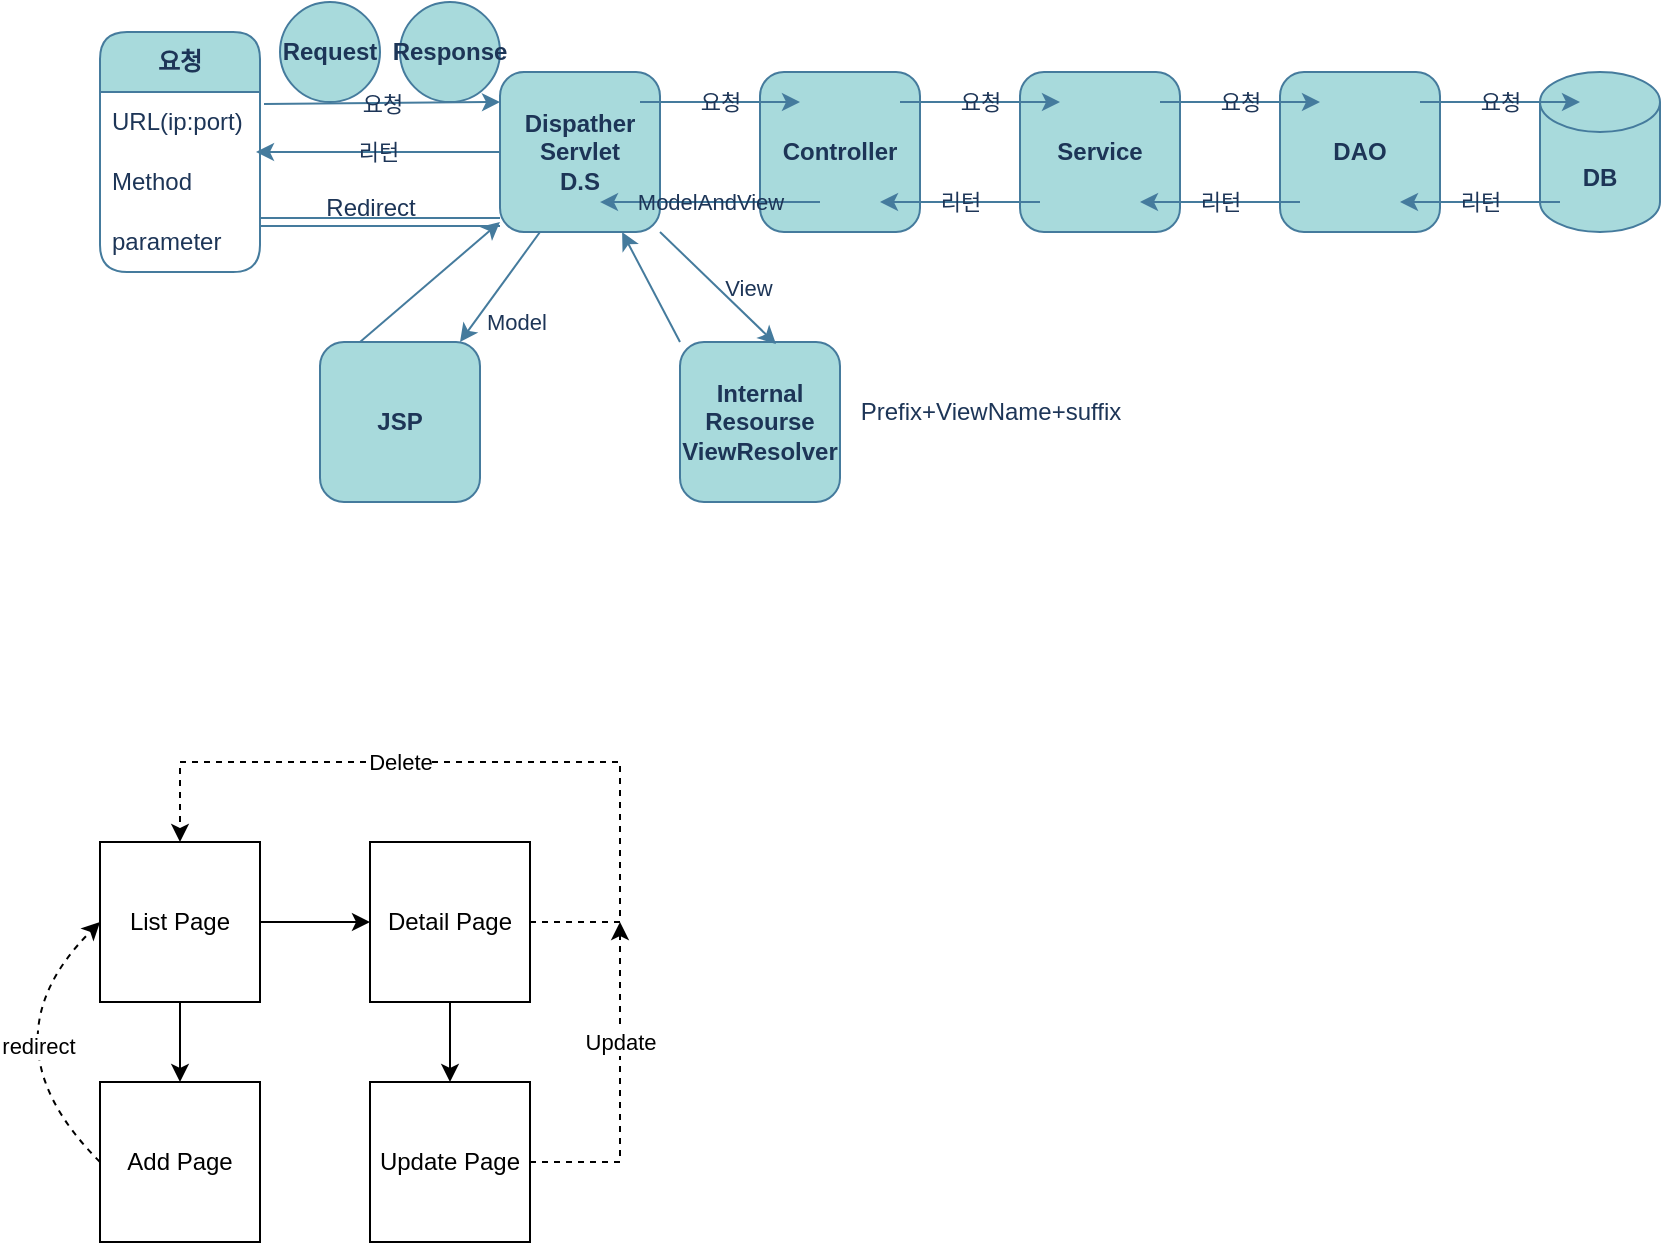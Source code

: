 <mxfile version="20.8.17" type="github" pages="2">
  <diagram name="Spring" id="7tGU-wnmGMP_LfBT0W3m">
    <mxGraphModel dx="1325" dy="764" grid="1" gridSize="10" guides="1" tooltips="1" connect="1" arrows="1" fold="1" page="1" pageScale="1" pageWidth="1169" pageHeight="827" math="0" shadow="0">
      <root>
        <mxCell id="0" />
        <mxCell id="1" parent="0" />
        <mxCell id="g8pmkgICrrftJU0dWQNJ-2" value="DB" style="shape=cylinder3;whiteSpace=wrap;html=1;boundedLbl=1;backgroundOutline=1;size=15;labelBackgroundColor=none;fillColor=#A8DADC;strokeColor=#457B9D;fontColor=#1D3557;rounded=1;fontStyle=1" parent="1" vertex="1">
          <mxGeometry x="900" y="115" width="60" height="80" as="geometry" />
        </mxCell>
        <mxCell id="g8pmkgICrrftJU0dWQNJ-3" value="DAO" style="whiteSpace=wrap;html=1;aspect=fixed;labelBackgroundColor=none;fillColor=#A8DADC;strokeColor=#457B9D;fontColor=#1D3557;rounded=1;fontStyle=1" parent="1" vertex="1">
          <mxGeometry x="770" y="115" width="80" height="80" as="geometry" />
        </mxCell>
        <mxCell id="g8pmkgICrrftJU0dWQNJ-4" value="Controller" style="whiteSpace=wrap;html=1;aspect=fixed;labelBackgroundColor=none;fillColor=#A8DADC;strokeColor=#457B9D;fontColor=#1D3557;rounded=1;fontStyle=1" parent="1" vertex="1">
          <mxGeometry x="510" y="115" width="80" height="80" as="geometry" />
        </mxCell>
        <mxCell id="g8pmkgICrrftJU0dWQNJ-5" value="Service" style="whiteSpace=wrap;html=1;aspect=fixed;labelBackgroundColor=none;fillColor=#A8DADC;strokeColor=#457B9D;fontColor=#1D3557;rounded=1;fontStyle=1" parent="1" vertex="1">
          <mxGeometry x="640" y="115" width="80" height="80" as="geometry" />
        </mxCell>
        <mxCell id="g8pmkgICrrftJU0dWQNJ-6" value="JSP" style="whiteSpace=wrap;html=1;aspect=fixed;labelBackgroundColor=none;fillColor=#A8DADC;strokeColor=#457B9D;fontColor=#1D3557;rounded=1;fontStyle=1" parent="1" vertex="1">
          <mxGeometry x="290" y="250" width="80" height="80" as="geometry" />
        </mxCell>
        <mxCell id="g8pmkgICrrftJU0dWQNJ-7" value="Dispather&lt;br&gt;Servlet&lt;br&gt;D.S" style="whiteSpace=wrap;html=1;aspect=fixed;labelBackgroundColor=none;fillColor=#A8DADC;strokeColor=#457B9D;fontColor=#1D3557;rounded=1;fontStyle=1" parent="1" vertex="1">
          <mxGeometry x="380" y="115" width="80" height="80" as="geometry" />
        </mxCell>
        <mxCell id="g8pmkgICrrftJU0dWQNJ-8" value="Internal&lt;br&gt;Resourse&lt;br&gt;ViewResolver" style="whiteSpace=wrap;html=1;aspect=fixed;labelBackgroundColor=none;fillColor=#A8DADC;strokeColor=#457B9D;fontColor=#1D3557;rounded=1;fontStyle=1" parent="1" vertex="1">
          <mxGeometry x="470" y="250" width="80" height="80" as="geometry" />
        </mxCell>
        <mxCell id="g8pmkgICrrftJU0dWQNJ-10" value="" style="endArrow=classic;html=1;rounded=1;labelBackgroundColor=none;strokeColor=#457B9D;fontColor=default;" parent="1" edge="1">
          <mxGeometry relative="1" as="geometry">
            <mxPoint x="450" y="130" as="sourcePoint" />
            <mxPoint x="530" y="130" as="targetPoint" />
          </mxGeometry>
        </mxCell>
        <mxCell id="g8pmkgICrrftJU0dWQNJ-11" value="요청" style="edgeLabel;resizable=0;html=1;align=center;verticalAlign=middle;labelBackgroundColor=none;fontColor=#1D3557;rounded=1;" parent="g8pmkgICrrftJU0dWQNJ-10" connectable="0" vertex="1">
          <mxGeometry relative="1" as="geometry" />
        </mxCell>
        <mxCell id="g8pmkgICrrftJU0dWQNJ-12" value="" style="endArrow=classic;html=1;rounded=1;labelBackgroundColor=none;strokeColor=#457B9D;fontColor=default;" parent="1" edge="1">
          <mxGeometry relative="1" as="geometry">
            <mxPoint x="580" y="130" as="sourcePoint" />
            <mxPoint x="660" y="130" as="targetPoint" />
          </mxGeometry>
        </mxCell>
        <mxCell id="g8pmkgICrrftJU0dWQNJ-13" value="요청" style="edgeLabel;resizable=0;html=1;align=center;verticalAlign=middle;labelBackgroundColor=none;fontColor=#1D3557;rounded=1;" parent="g8pmkgICrrftJU0dWQNJ-12" connectable="0" vertex="1">
          <mxGeometry relative="1" as="geometry" />
        </mxCell>
        <mxCell id="g8pmkgICrrftJU0dWQNJ-14" value="" style="endArrow=classic;html=1;rounded=1;labelBackgroundColor=none;strokeColor=#457B9D;fontColor=default;" parent="1" edge="1">
          <mxGeometry relative="1" as="geometry">
            <mxPoint x="710" y="130" as="sourcePoint" />
            <mxPoint x="790" y="130" as="targetPoint" />
          </mxGeometry>
        </mxCell>
        <mxCell id="g8pmkgICrrftJU0dWQNJ-15" value="요청" style="edgeLabel;resizable=0;html=1;align=center;verticalAlign=middle;labelBackgroundColor=none;fontColor=#1D3557;rounded=1;" parent="g8pmkgICrrftJU0dWQNJ-14" connectable="0" vertex="1">
          <mxGeometry relative="1" as="geometry" />
        </mxCell>
        <mxCell id="g8pmkgICrrftJU0dWQNJ-16" value="" style="endArrow=classic;html=1;rounded=1;labelBackgroundColor=none;strokeColor=#457B9D;fontColor=default;" parent="1" edge="1">
          <mxGeometry relative="1" as="geometry">
            <mxPoint x="840" y="130" as="sourcePoint" />
            <mxPoint x="920" y="130" as="targetPoint" />
          </mxGeometry>
        </mxCell>
        <mxCell id="g8pmkgICrrftJU0dWQNJ-17" value="요청" style="edgeLabel;resizable=0;html=1;align=center;verticalAlign=middle;labelBackgroundColor=none;fontColor=#1D3557;rounded=1;" parent="g8pmkgICrrftJU0dWQNJ-16" connectable="0" vertex="1">
          <mxGeometry relative="1" as="geometry" />
        </mxCell>
        <mxCell id="g8pmkgICrrftJU0dWQNJ-19" value="" style="endArrow=classic;html=1;rounded=1;labelBackgroundColor=none;strokeColor=#457B9D;fontColor=default;" parent="1" edge="1">
          <mxGeometry relative="1" as="geometry">
            <mxPoint x="910" y="180" as="sourcePoint" />
            <mxPoint x="830" y="180" as="targetPoint" />
          </mxGeometry>
        </mxCell>
        <mxCell id="g8pmkgICrrftJU0dWQNJ-20" value="리턴" style="edgeLabel;resizable=0;html=1;align=center;verticalAlign=middle;labelBackgroundColor=none;fontColor=#1D3557;rounded=1;" parent="g8pmkgICrrftJU0dWQNJ-19" connectable="0" vertex="1">
          <mxGeometry relative="1" as="geometry" />
        </mxCell>
        <mxCell id="g8pmkgICrrftJU0dWQNJ-21" value="" style="endArrow=classic;html=1;rounded=1;labelBackgroundColor=none;strokeColor=#457B9D;fontColor=default;" parent="1" edge="1">
          <mxGeometry relative="1" as="geometry">
            <mxPoint x="780" y="180" as="sourcePoint" />
            <mxPoint x="700" y="180" as="targetPoint" />
          </mxGeometry>
        </mxCell>
        <mxCell id="g8pmkgICrrftJU0dWQNJ-22" value="리턴" style="edgeLabel;resizable=0;html=1;align=center;verticalAlign=middle;labelBackgroundColor=none;fontColor=#1D3557;rounded=1;" parent="g8pmkgICrrftJU0dWQNJ-21" connectable="0" vertex="1">
          <mxGeometry relative="1" as="geometry" />
        </mxCell>
        <mxCell id="g8pmkgICrrftJU0dWQNJ-23" value="" style="endArrow=classic;html=1;rounded=1;labelBackgroundColor=none;strokeColor=#457B9D;fontColor=default;" parent="1" edge="1">
          <mxGeometry relative="1" as="geometry">
            <mxPoint x="650" y="180" as="sourcePoint" />
            <mxPoint x="570" y="180" as="targetPoint" />
          </mxGeometry>
        </mxCell>
        <mxCell id="g8pmkgICrrftJU0dWQNJ-24" value="리턴" style="edgeLabel;resizable=0;html=1;align=center;verticalAlign=middle;labelBackgroundColor=none;fontColor=#1D3557;rounded=1;" parent="g8pmkgICrrftJU0dWQNJ-23" connectable="0" vertex="1">
          <mxGeometry relative="1" as="geometry" />
        </mxCell>
        <mxCell id="g8pmkgICrrftJU0dWQNJ-25" value="" style="endArrow=classic;html=1;rounded=1;exitX=0.375;exitY=0.813;exitDx=0;exitDy=0;exitPerimeter=0;entryX=0.625;entryY=0.813;entryDx=0;entryDy=0;entryPerimeter=0;labelBackgroundColor=none;strokeColor=#457B9D;fontColor=default;" parent="1" source="g8pmkgICrrftJU0dWQNJ-4" target="g8pmkgICrrftJU0dWQNJ-7" edge="1">
          <mxGeometry relative="1" as="geometry">
            <mxPoint x="530" y="180" as="sourcePoint" />
            <mxPoint x="440" y="180" as="targetPoint" />
          </mxGeometry>
        </mxCell>
        <mxCell id="g8pmkgICrrftJU0dWQNJ-26" value="ModelAndView" style="edgeLabel;resizable=0;html=1;align=center;verticalAlign=middle;labelBackgroundColor=none;fontColor=#1D3557;rounded=1;" parent="g8pmkgICrrftJU0dWQNJ-25" connectable="0" vertex="1">
          <mxGeometry relative="1" as="geometry" />
        </mxCell>
        <mxCell id="g8pmkgICrrftJU0dWQNJ-28" value="" style="endArrow=classic;html=1;rounded=1;exitX=1;exitY=1;exitDx=0;exitDy=0;entryX=0.6;entryY=0.013;entryDx=0;entryDy=0;labelBorderColor=#FFFFFF;entryPerimeter=0;labelBackgroundColor=none;strokeColor=#457B9D;fontColor=default;" parent="1" source="g8pmkgICrrftJU0dWQNJ-7" target="g8pmkgICrrftJU0dWQNJ-8" edge="1">
          <mxGeometry relative="1" as="geometry">
            <mxPoint x="430" y="210" as="sourcePoint" />
            <mxPoint x="530" y="210" as="targetPoint" />
          </mxGeometry>
        </mxCell>
        <mxCell id="g8pmkgICrrftJU0dWQNJ-29" value="View" style="edgeLabel;resizable=0;html=1;align=center;verticalAlign=middle;labelBackgroundColor=none;fontColor=#1D3557;rounded=1;" parent="g8pmkgICrrftJU0dWQNJ-28" connectable="0" vertex="1">
          <mxGeometry relative="1" as="geometry">
            <mxPoint x="15" as="offset" />
          </mxGeometry>
        </mxCell>
        <mxCell id="g8pmkgICrrftJU0dWQNJ-34" value="" style="endArrow=classic;html=1;rounded=1;labelBorderColor=#FFFFFF;labelBackgroundColor=none;strokeColor=#457B9D;fontColor=default;" parent="1" target="g8pmkgICrrftJU0dWQNJ-7" edge="1">
          <mxGeometry width="50" height="50" relative="1" as="geometry">
            <mxPoint x="470" y="250" as="sourcePoint" />
            <mxPoint x="400" y="190" as="targetPoint" />
          </mxGeometry>
        </mxCell>
        <mxCell id="g8pmkgICrrftJU0dWQNJ-35" value="Prefix+ViewName+suffix" style="text;html=1;align=center;verticalAlign=middle;resizable=0;points=[];autosize=1;strokeColor=none;fillColor=none;labelBackgroundColor=none;fontColor=#1D3557;rounded=1;" parent="1" vertex="1">
          <mxGeometry x="550" y="270" width="150" height="30" as="geometry" />
        </mxCell>
        <mxCell id="g8pmkgICrrftJU0dWQNJ-36" value="" style="endArrow=classic;html=1;rounded=1;labelBorderColor=#FFFFFF;entryX=0.875;entryY=0;entryDx=0;entryDy=0;entryPerimeter=0;exitX=0.25;exitY=1;exitDx=0;exitDy=0;labelBackgroundColor=none;strokeColor=#457B9D;fontColor=default;" parent="1" source="g8pmkgICrrftJU0dWQNJ-7" target="g8pmkgICrrftJU0dWQNJ-6" edge="1">
          <mxGeometry relative="1" as="geometry">
            <mxPoint x="400" y="200" as="sourcePoint" />
            <mxPoint x="350" y="250" as="targetPoint" />
          </mxGeometry>
        </mxCell>
        <mxCell id="g8pmkgICrrftJU0dWQNJ-37" value="Model" style="edgeLabel;resizable=0;html=1;align=center;verticalAlign=middle;labelBackgroundColor=none;fontColor=#1D3557;rounded=1;" parent="g8pmkgICrrftJU0dWQNJ-36" connectable="0" vertex="1">
          <mxGeometry relative="1" as="geometry">
            <mxPoint x="8" y="17" as="offset" />
          </mxGeometry>
        </mxCell>
        <mxCell id="g8pmkgICrrftJU0dWQNJ-38" value="" style="endArrow=classic;html=1;rounded=1;labelBorderColor=#FFFFFF;exitX=0.25;exitY=0;exitDx=0;exitDy=0;labelBackgroundColor=none;strokeColor=#457B9D;fontColor=default;" parent="1" source="g8pmkgICrrftJU0dWQNJ-6" edge="1">
          <mxGeometry width="50" height="50" relative="1" as="geometry">
            <mxPoint x="330" y="240" as="sourcePoint" />
            <mxPoint x="380" y="190" as="targetPoint" />
          </mxGeometry>
        </mxCell>
        <mxCell id="g8pmkgICrrftJU0dWQNJ-39" value="" style="endArrow=classic;html=1;rounded=1;exitX=1.025;exitY=0.2;exitDx=0;exitDy=0;exitPerimeter=0;labelBackgroundColor=none;strokeColor=#457B9D;fontColor=default;" parent="1" source="g8pmkgICrrftJU0dWQNJ-44" edge="1">
          <mxGeometry relative="1" as="geometry">
            <mxPoint x="310" y="130" as="sourcePoint" />
            <mxPoint x="380" y="130" as="targetPoint" />
          </mxGeometry>
        </mxCell>
        <mxCell id="g8pmkgICrrftJU0dWQNJ-40" value="요청" style="edgeLabel;resizable=0;html=1;align=center;verticalAlign=middle;labelBackgroundColor=none;fontColor=#1D3557;rounded=1;" parent="g8pmkgICrrftJU0dWQNJ-39" connectable="0" vertex="1">
          <mxGeometry relative="1" as="geometry" />
        </mxCell>
        <mxCell id="g8pmkgICrrftJU0dWQNJ-41" value="" style="endArrow=classic;html=1;rounded=1;entryX=0.975;entryY=0;entryDx=0;entryDy=0;entryPerimeter=0;labelBackgroundColor=none;strokeColor=#457B9D;fontColor=default;" parent="1" source="g8pmkgICrrftJU0dWQNJ-7" target="g8pmkgICrrftJU0dWQNJ-45" edge="1">
          <mxGeometry relative="1" as="geometry">
            <mxPoint x="390" y="180" as="sourcePoint" />
            <mxPoint x="310" y="180" as="targetPoint" />
          </mxGeometry>
        </mxCell>
        <mxCell id="g8pmkgICrrftJU0dWQNJ-42" value="리턴" style="edgeLabel;resizable=0;html=1;align=center;verticalAlign=middle;labelBackgroundColor=none;fontColor=#1D3557;rounded=1;" parent="g8pmkgICrrftJU0dWQNJ-41" connectable="0" vertex="1">
          <mxGeometry relative="1" as="geometry" />
        </mxCell>
        <mxCell id="g8pmkgICrrftJU0dWQNJ-43" value="요청" style="swimlane;fontStyle=1;childLayout=stackLayout;horizontal=1;startSize=30;horizontalStack=0;resizeParent=1;resizeParentMax=0;resizeLast=0;collapsible=1;marginBottom=0;whiteSpace=wrap;html=1;labelBackgroundColor=none;fillColor=#A8DADC;strokeColor=#457B9D;fontColor=#1D3557;rounded=1;" parent="1" vertex="1">
          <mxGeometry x="180" y="95" width="80" height="120" as="geometry" />
        </mxCell>
        <mxCell id="g8pmkgICrrftJU0dWQNJ-44" value="URL(ip:port)" style="text;strokeColor=none;fillColor=none;align=left;verticalAlign=middle;spacingLeft=4;spacingRight=4;overflow=hidden;points=[[0,0.5],[1,0.5]];portConstraint=eastwest;rotatable=0;whiteSpace=wrap;html=1;labelBackgroundColor=none;fontColor=#1D3557;rounded=1;" parent="g8pmkgICrrftJU0dWQNJ-43" vertex="1">
          <mxGeometry y="30" width="80" height="30" as="geometry" />
        </mxCell>
        <mxCell id="g8pmkgICrrftJU0dWQNJ-45" value="Method" style="text;strokeColor=none;fillColor=none;align=left;verticalAlign=middle;spacingLeft=4;spacingRight=4;overflow=hidden;points=[[0,0.5],[1,0.5]];portConstraint=eastwest;rotatable=0;whiteSpace=wrap;html=1;labelBackgroundColor=none;fontColor=#1D3557;rounded=1;" parent="g8pmkgICrrftJU0dWQNJ-43" vertex="1">
          <mxGeometry y="60" width="80" height="30" as="geometry" />
        </mxCell>
        <mxCell id="g8pmkgICrrftJU0dWQNJ-46" value="parameter" style="text;strokeColor=none;fillColor=none;align=left;verticalAlign=middle;spacingLeft=4;spacingRight=4;overflow=hidden;points=[[0,0.5],[1,0.5]];portConstraint=eastwest;rotatable=0;whiteSpace=wrap;html=1;labelBackgroundColor=none;fontColor=#1D3557;rounded=1;" parent="g8pmkgICrrftJU0dWQNJ-43" vertex="1">
          <mxGeometry y="90" width="80" height="30" as="geometry" />
        </mxCell>
        <mxCell id="g8pmkgICrrftJU0dWQNJ-47" value="Request" style="ellipse;whiteSpace=wrap;html=1;aspect=fixed;labelBackgroundColor=none;fillColor=#A8DADC;strokeColor=#457B9D;fontColor=#1D3557;rounded=1;fontStyle=1" parent="1" vertex="1">
          <mxGeometry x="270" y="80" width="50" height="50" as="geometry" />
        </mxCell>
        <mxCell id="g8pmkgICrrftJU0dWQNJ-48" value="Response" style="ellipse;whiteSpace=wrap;html=1;aspect=fixed;labelBackgroundColor=none;fillColor=#A8DADC;strokeColor=#457B9D;fontColor=#1D3557;rounded=1;fontStyle=1" parent="1" vertex="1">
          <mxGeometry x="330" y="80" width="50" height="50" as="geometry" />
        </mxCell>
        <mxCell id="g8pmkgICrrftJU0dWQNJ-52" value="&lt;br&gt;Redirect" style="text;html=1;align=center;verticalAlign=middle;resizable=0;points=[];autosize=1;strokeColor=none;fillColor=none;labelBackgroundColor=none;fontColor=#1D3557;rounded=1;" parent="1" vertex="1">
          <mxGeometry x="280" y="155" width="70" height="40" as="geometry" />
        </mxCell>
        <mxCell id="g8pmkgICrrftJU0dWQNJ-56" value="" style="shape=link;html=1;rounded=1;labelBorderColor=#FFFFFF;labelBackgroundColor=none;strokeColor=#457B9D;fontColor=default;" parent="1" edge="1">
          <mxGeometry width="100" relative="1" as="geometry">
            <mxPoint x="260" y="190" as="sourcePoint" />
            <mxPoint x="380" y="190" as="targetPoint" />
          </mxGeometry>
        </mxCell>
        <mxCell id="epKOJJUxBnLH7mvrFBm9-5" value="" style="edgeStyle=orthogonalEdgeStyle;rounded=0;orthogonalLoop=1;jettySize=auto;html=1;" edge="1" parent="1" source="epKOJJUxBnLH7mvrFBm9-1" target="epKOJJUxBnLH7mvrFBm9-2">
          <mxGeometry relative="1" as="geometry" />
        </mxCell>
        <mxCell id="epKOJJUxBnLH7mvrFBm9-6" value="" style="edgeStyle=orthogonalEdgeStyle;rounded=0;orthogonalLoop=1;jettySize=auto;html=1;" edge="1" parent="1" source="epKOJJUxBnLH7mvrFBm9-1" target="epKOJJUxBnLH7mvrFBm9-3">
          <mxGeometry relative="1" as="geometry" />
        </mxCell>
        <mxCell id="epKOJJUxBnLH7mvrFBm9-1" value="List Page" style="whiteSpace=wrap;html=1;aspect=fixed;" vertex="1" parent="1">
          <mxGeometry x="180" y="500" width="80" height="80" as="geometry" />
        </mxCell>
        <mxCell id="epKOJJUxBnLH7mvrFBm9-16" value="" style="edgeStyle=orthogonalEdgeStyle;curved=1;orthogonalLoop=1;jettySize=auto;html=1;targetPerimeterSpacing=0;" edge="1" parent="1" source="epKOJJUxBnLH7mvrFBm9-2" target="epKOJJUxBnLH7mvrFBm9-12">
          <mxGeometry relative="1" as="geometry" />
        </mxCell>
        <mxCell id="epKOJJUxBnLH7mvrFBm9-2" value="Detail Page" style="whiteSpace=wrap;html=1;aspect=fixed;" vertex="1" parent="1">
          <mxGeometry x="315" y="500" width="80" height="80" as="geometry" />
        </mxCell>
        <mxCell id="epKOJJUxBnLH7mvrFBm9-3" value="Add Page" style="whiteSpace=wrap;html=1;aspect=fixed;" vertex="1" parent="1">
          <mxGeometry x="180" y="620" width="80" height="80" as="geometry" />
        </mxCell>
        <mxCell id="epKOJJUxBnLH7mvrFBm9-10" value="" style="endArrow=classic;html=1;targetPerimeterSpacing=7;curved=1;entryX=0;entryY=0.5;entryDx=0;entryDy=0;exitX=0;exitY=0.5;exitDx=0;exitDy=0;dashed=1;" edge="1" parent="1" source="epKOJJUxBnLH7mvrFBm9-3" target="epKOJJUxBnLH7mvrFBm9-1">
          <mxGeometry width="50" height="50" relative="1" as="geometry">
            <mxPoint x="480" y="440" as="sourcePoint" />
            <mxPoint x="530" y="390" as="targetPoint" />
            <Array as="points">
              <mxPoint x="120" y="600" />
            </Array>
          </mxGeometry>
        </mxCell>
        <mxCell id="epKOJJUxBnLH7mvrFBm9-19" value="redirect" style="edgeLabel;html=1;align=center;verticalAlign=middle;resizable=0;points=[];" vertex="1" connectable="0" parent="epKOJJUxBnLH7mvrFBm9-10">
          <mxGeometry x="-0.258" y="-19" relative="1" as="geometry">
            <mxPoint as="offset" />
          </mxGeometry>
        </mxCell>
        <mxCell id="epKOJJUxBnLH7mvrFBm9-11" value="" style="endArrow=classic;html=1;dashed=1;targetPerimeterSpacing=7;exitX=1;exitY=0.5;exitDx=0;exitDy=0;entryX=0.5;entryY=0;entryDx=0;entryDy=0;rounded=0;" edge="1" parent="1" source="epKOJJUxBnLH7mvrFBm9-2" target="epKOJJUxBnLH7mvrFBm9-1">
          <mxGeometry width="50" height="50" relative="1" as="geometry">
            <mxPoint x="480" y="440" as="sourcePoint" />
            <mxPoint x="530" y="390" as="targetPoint" />
            <Array as="points">
              <mxPoint x="440" y="540" />
              <mxPoint x="440" y="460" />
              <mxPoint x="220" y="460" />
            </Array>
          </mxGeometry>
        </mxCell>
        <mxCell id="epKOJJUxBnLH7mvrFBm9-18" value="Delete" style="edgeLabel;html=1;align=center;verticalAlign=middle;resizable=0;points=[];" vertex="1" connectable="0" parent="epKOJJUxBnLH7mvrFBm9-11">
          <mxGeometry x="0.258" y="23" relative="1" as="geometry">
            <mxPoint x="7" y="-23" as="offset" />
          </mxGeometry>
        </mxCell>
        <mxCell id="epKOJJUxBnLH7mvrFBm9-12" value="Update Page" style="whiteSpace=wrap;html=1;aspect=fixed;" vertex="1" parent="1">
          <mxGeometry x="315" y="620" width="80" height="80" as="geometry" />
        </mxCell>
        <mxCell id="epKOJJUxBnLH7mvrFBm9-17" value="" style="endArrow=classic;html=1;targetPerimeterSpacing=0;exitX=1;exitY=0.5;exitDx=0;exitDy=0;dashed=1;rounded=0;" edge="1" parent="1" source="epKOJJUxBnLH7mvrFBm9-12">
          <mxGeometry width="50" height="50" relative="1" as="geometry">
            <mxPoint x="480" y="440" as="sourcePoint" />
            <mxPoint x="440" y="540" as="targetPoint" />
            <Array as="points">
              <mxPoint x="440" y="660" />
            </Array>
          </mxGeometry>
        </mxCell>
        <mxCell id="epKOJJUxBnLH7mvrFBm9-20" value="Update" style="edgeLabel;html=1;align=center;verticalAlign=middle;resizable=0;points=[];" vertex="1" connectable="0" parent="epKOJJUxBnLH7mvrFBm9-17">
          <mxGeometry x="-0.388" relative="1" as="geometry">
            <mxPoint y="-55" as="offset" />
          </mxGeometry>
        </mxCell>
      </root>
    </mxGraphModel>
  </diagram>
  <diagram id="teZd0_XuhmlN_IEeYQ_v" name="Class">
    <mxGraphModel dx="1572" dy="637" grid="1" gridSize="10" guides="1" tooltips="1" connect="1" arrows="1" fold="1" page="1" pageScale="1" pageWidth="1169" pageHeight="827" math="0" shadow="0">
      <root>
        <mxCell id="0" />
        <mxCell id="1" parent="0" />
        <mxCell id="cBSK1kLoFD2XCnEhKmSQ-1" value="ProductDAO" style="swimlane;fontStyle=1;align=center;verticalAlign=top;childLayout=stackLayout;horizontal=1;startSize=26;horizontalStack=0;resizeParent=1;resizeParentMax=0;resizeLast=0;collapsible=1;marginBottom=0;fillColor=#dae8fc;strokeColor=#6c8ebf;" parent="1" vertex="1">
          <mxGeometry x="850" y="90" width="270" height="130" as="geometry" />
        </mxCell>
        <mxCell id="cBSK1kLoFD2XCnEhKmSQ-2" value="- sqlSession : SqlSession&#xa;- NAMESPACE : String&#xa;" style="text;strokeColor=none;fillColor=none;align=left;verticalAlign=top;spacingLeft=4;spacingRight=4;overflow=hidden;rotatable=0;points=[[0,0.5],[1,0.5]];portConstraint=eastwest;" parent="cBSK1kLoFD2XCnEhKmSQ-1" vertex="1">
          <mxGeometry y="26" width="270" height="34" as="geometry" />
        </mxCell>
        <mxCell id="cBSK1kLoFD2XCnEhKmSQ-3" value="" style="line;strokeWidth=1;fillColor=none;align=left;verticalAlign=middle;spacingTop=-1;spacingLeft=3;spacingRight=3;rotatable=0;labelPosition=right;points=[];portConstraint=eastwest;strokeColor=inherit;" parent="cBSK1kLoFD2XCnEhKmSQ-1" vertex="1">
          <mxGeometry y="60" width="270" height="8" as="geometry" />
        </mxCell>
        <mxCell id="cBSK1kLoFD2XCnEhKmSQ-4" value="+ getProductList() : List&lt;productDTO&gt;&#xa;+ getProductDetail(ProductDTO) : ProductDTO&#xa;+ setProductAdd(ProductDTO) : int" style="text;strokeColor=none;fillColor=none;align=left;verticalAlign=top;spacingLeft=4;spacingRight=4;overflow=hidden;rotatable=0;points=[[0,0.5],[1,0.5]];portConstraint=eastwest;" parent="cBSK1kLoFD2XCnEhKmSQ-1" vertex="1">
          <mxGeometry y="68" width="270" height="62" as="geometry" />
        </mxCell>
        <mxCell id="cBSK1kLoFD2XCnEhKmSQ-5" value="ProductService" style="swimlane;fontStyle=1;align=center;verticalAlign=top;childLayout=stackLayout;horizontal=1;startSize=26;horizontalStack=0;resizeParent=1;resizeParentMax=0;resizeLast=0;collapsible=1;marginBottom=0;fillColor=#d5e8d4;strokeColor=#82b366;" parent="1" vertex="1">
          <mxGeometry x="440" y="95" width="350" height="120" as="geometry" />
        </mxCell>
        <mxCell id="cBSK1kLoFD2XCnEhKmSQ-6" value="- productDAO : ProductDAO" style="text;strokeColor=none;fillColor=none;align=left;verticalAlign=top;spacingLeft=4;spacingRight=4;overflow=hidden;rotatable=0;points=[[0,0.5],[1,0.5]];portConstraint=eastwest;" parent="cBSK1kLoFD2XCnEhKmSQ-5" vertex="1">
          <mxGeometry y="26" width="350" height="26" as="geometry" />
        </mxCell>
        <mxCell id="cBSK1kLoFD2XCnEhKmSQ-7" value="" style="line;strokeWidth=1;fillColor=none;align=left;verticalAlign=middle;spacingTop=-1;spacingLeft=3;spacingRight=3;rotatable=0;labelPosition=right;points=[];portConstraint=eastwest;strokeColor=inherit;" parent="cBSK1kLoFD2XCnEhKmSQ-5" vertex="1">
          <mxGeometry y="52" width="350" height="8" as="geometry" />
        </mxCell>
        <mxCell id="cBSK1kLoFD2XCnEhKmSQ-8" value="+ getProductList() : List&lt;productDTO&gt;&#xa;+ getProductDetail(ProductDTO) : ProductDTO&#xa;+ setProductAdd(ProductDTO, List&lt;ProductOptionDTO&gt;) : int" style="text;strokeColor=none;fillColor=none;align=left;verticalAlign=top;spacingLeft=4;spacingRight=4;overflow=hidden;rotatable=0;points=[[0,0.5],[1,0.5]];portConstraint=eastwest;" parent="cBSK1kLoFD2XCnEhKmSQ-5" vertex="1">
          <mxGeometry y="60" width="350" height="60" as="geometry" />
        </mxCell>
        <mxCell id="cBSK1kLoFD2XCnEhKmSQ-9" value="ProductController" style="swimlane;fontStyle=1;align=center;verticalAlign=top;childLayout=stackLayout;horizontal=1;startSize=26;horizontalStack=0;resizeParent=1;resizeParentMax=0;resizeLast=0;collapsible=1;marginBottom=0;fillColor=#ffe6cc;strokeColor=#d79b00;" parent="1" vertex="1">
          <mxGeometry x="30" y="85" width="350" height="130" as="geometry" />
        </mxCell>
        <mxCell id="cBSK1kLoFD2XCnEhKmSQ-10" value="-productService : ProductService" style="text;strokeColor=none;fillColor=none;align=left;verticalAlign=top;spacingLeft=4;spacingRight=4;overflow=hidden;rotatable=0;points=[[0,0.5],[1,0.5]];portConstraint=eastwest;" parent="cBSK1kLoFD2XCnEhKmSQ-9" vertex="1">
          <mxGeometry y="26" width="350" height="26" as="geometry" />
        </mxCell>
        <mxCell id="cBSK1kLoFD2XCnEhKmSQ-11" value="" style="line;strokeWidth=1;fillColor=none;align=left;verticalAlign=middle;spacingTop=-1;spacingLeft=3;spacingRight=3;rotatable=0;labelPosition=right;points=[];portConstraint=eastwest;strokeColor=inherit;" parent="cBSK1kLoFD2XCnEhKmSQ-9" vertex="1">
          <mxGeometry y="52" width="350" height="8" as="geometry" />
        </mxCell>
        <mxCell id="cBSK1kLoFD2XCnEhKmSQ-12" value="+ getProductList() : ModelAndView&#xa;+ getProductDetail(ProductDTO) : String&#xa;+ setProductAdd(ProductDTO) : String&#xa;+ setProductAdd() : void" style="text;strokeColor=none;fillColor=none;align=left;verticalAlign=top;spacingLeft=4;spacingRight=4;overflow=hidden;rotatable=0;points=[[0,0.5],[1,0.5]];portConstraint=eastwest;" parent="cBSK1kLoFD2XCnEhKmSQ-9" vertex="1">
          <mxGeometry y="60" width="350" height="70" as="geometry" />
        </mxCell>
        <mxCell id="cBSK1kLoFD2XCnEhKmSQ-13" value="" style="edgeStyle=orthogonalEdgeStyle;rounded=0;orthogonalLoop=1;jettySize=auto;html=1;" parent="1" target="cBSK1kLoFD2XCnEhKmSQ-8" edge="1">
          <mxGeometry relative="1" as="geometry">
            <mxPoint x="380" y="160" as="sourcePoint" />
            <Array as="points">
              <mxPoint x="400" y="160" />
              <mxPoint x="400" y="160" />
            </Array>
          </mxGeometry>
        </mxCell>
        <mxCell id="cBSK1kLoFD2XCnEhKmSQ-14" value="" style="edgeStyle=orthogonalEdgeStyle;rounded=0;orthogonalLoop=1;jettySize=auto;html=1;" parent="1" source="cBSK1kLoFD2XCnEhKmSQ-8" target="cBSK1kLoFD2XCnEhKmSQ-4" edge="1">
          <mxGeometry relative="1" as="geometry">
            <Array as="points">
              <mxPoint x="810" y="160" />
              <mxPoint x="810" y="160" />
            </Array>
          </mxGeometry>
        </mxCell>
        <mxCell id="cBSK1kLoFD2XCnEhKmSQ-15" value="참조" style="text;html=1;align=center;verticalAlign=middle;resizable=0;points=[];autosize=1;strokeColor=none;fillColor=none;" parent="1" vertex="1">
          <mxGeometry x="380" y="160" width="50" height="30" as="geometry" />
        </mxCell>
        <mxCell id="cBSK1kLoFD2XCnEhKmSQ-16" value="참조" style="text;html=1;align=center;verticalAlign=middle;resizable=0;points=[];autosize=1;strokeColor=none;fillColor=none;" parent="1" vertex="1">
          <mxGeometry x="790" y="160" width="50" height="30" as="geometry" />
        </mxCell>
        <mxCell id="cBSK1kLoFD2XCnEhKmSQ-17" value="Product" style="text;html=1;align=center;verticalAlign=middle;resizable=0;points=[];autosize=1;strokeColor=none;fillColor=none;fontStyle=1" parent="1" vertex="1">
          <mxGeometry x="25" y="50" width="70" height="30" as="geometry" />
        </mxCell>
        <mxCell id="cBSK1kLoFD2XCnEhKmSQ-18" value="Member" style="text;html=1;align=center;verticalAlign=middle;resizable=0;points=[];autosize=1;strokeColor=none;fillColor=none;fontStyle=1" parent="1" vertex="1">
          <mxGeometry x="25" y="280" width="70" height="30" as="geometry" />
        </mxCell>
        <mxCell id="cBSK1kLoFD2XCnEhKmSQ-19" value="MemberDAO" style="swimlane;fontStyle=1;align=center;verticalAlign=top;childLayout=stackLayout;horizontal=1;startSize=26;horizontalStack=0;resizeParent=1;resizeParentMax=0;resizeLast=0;collapsible=1;marginBottom=0;fillColor=#dae8fc;strokeColor=#6c8ebf;" parent="1" vertex="1">
          <mxGeometry x="850" y="346" width="270" height="130" as="geometry" />
        </mxCell>
        <mxCell id="cBSK1kLoFD2XCnEhKmSQ-20" value="- sqlSession : SqlSession&#xa;- NAMESPACE : String&#xa;" style="text;strokeColor=none;fillColor=none;align=left;verticalAlign=top;spacingLeft=4;spacingRight=4;overflow=hidden;rotatable=0;points=[[0,0.5],[1,0.5]];portConstraint=eastwest;" parent="cBSK1kLoFD2XCnEhKmSQ-19" vertex="1">
          <mxGeometry y="26" width="270" height="34" as="geometry" />
        </mxCell>
        <mxCell id="cBSK1kLoFD2XCnEhKmSQ-21" value="" style="line;strokeWidth=1;fillColor=none;align=left;verticalAlign=middle;spacingTop=-1;spacingLeft=3;spacingRight=3;rotatable=0;labelPosition=right;points=[];portConstraint=eastwest;strokeColor=inherit;" parent="cBSK1kLoFD2XCnEhKmSQ-19" vertex="1">
          <mxGeometry y="60" width="270" height="8" as="geometry" />
        </mxCell>
        <mxCell id="cBSK1kLoFD2XCnEhKmSQ-22" value="+ memberJoin(MemberDTO) : int&#xa;" style="text;strokeColor=none;fillColor=none;align=left;verticalAlign=top;spacingLeft=4;spacingRight=4;overflow=hidden;rotatable=0;points=[[0,0.5],[1,0.5]];portConstraint=eastwest;" parent="cBSK1kLoFD2XCnEhKmSQ-19" vertex="1">
          <mxGeometry y="68" width="270" height="62" as="geometry" />
        </mxCell>
        <mxCell id="cBSK1kLoFD2XCnEhKmSQ-23" value="MemberService" style="swimlane;fontStyle=1;align=center;verticalAlign=top;childLayout=stackLayout;horizontal=1;startSize=26;horizontalStack=0;resizeParent=1;resizeParentMax=0;resizeLast=0;collapsible=1;marginBottom=0;fillColor=#d5e8d4;strokeColor=#82b366;" parent="1" vertex="1">
          <mxGeometry x="440" y="351" width="350" height="120" as="geometry" />
        </mxCell>
        <mxCell id="cBSK1kLoFD2XCnEhKmSQ-24" value="- memberDAO : MemberDAO" style="text;strokeColor=none;fillColor=none;align=left;verticalAlign=top;spacingLeft=4;spacingRight=4;overflow=hidden;rotatable=0;points=[[0,0.5],[1,0.5]];portConstraint=eastwest;" parent="cBSK1kLoFD2XCnEhKmSQ-23" vertex="1">
          <mxGeometry y="26" width="350" height="26" as="geometry" />
        </mxCell>
        <mxCell id="cBSK1kLoFD2XCnEhKmSQ-25" value="" style="line;strokeWidth=1;fillColor=none;align=left;verticalAlign=middle;spacingTop=-1;spacingLeft=3;spacingRight=3;rotatable=0;labelPosition=right;points=[];portConstraint=eastwest;strokeColor=inherit;" parent="cBSK1kLoFD2XCnEhKmSQ-23" vertex="1">
          <mxGeometry y="52" width="350" height="8" as="geometry" />
        </mxCell>
        <mxCell id="cBSK1kLoFD2XCnEhKmSQ-26" value="+ memberJoin(MemberDTO) : int&#xa;" style="text;strokeColor=none;fillColor=none;align=left;verticalAlign=top;spacingLeft=4;spacingRight=4;overflow=hidden;rotatable=0;points=[[0,0.5],[1,0.5]];portConstraint=eastwest;" parent="cBSK1kLoFD2XCnEhKmSQ-23" vertex="1">
          <mxGeometry y="60" width="350" height="60" as="geometry" />
        </mxCell>
        <mxCell id="cBSK1kLoFD2XCnEhKmSQ-27" value="MemberController" style="swimlane;fontStyle=1;align=center;verticalAlign=top;childLayout=stackLayout;horizontal=1;startSize=26;horizontalStack=0;resizeParent=1;resizeParentMax=0;resizeLast=0;collapsible=1;marginBottom=0;fillColor=#ffe6cc;strokeColor=#d79b00;" parent="1" vertex="1">
          <mxGeometry x="30" y="341" width="350" height="130" as="geometry" />
        </mxCell>
        <mxCell id="cBSK1kLoFD2XCnEhKmSQ-28" value="-memberService : MemberService" style="text;strokeColor=none;fillColor=none;align=left;verticalAlign=top;spacingLeft=4;spacingRight=4;overflow=hidden;rotatable=0;points=[[0,0.5],[1,0.5]];portConstraint=eastwest;" parent="cBSK1kLoFD2XCnEhKmSQ-27" vertex="1">
          <mxGeometry y="26" width="350" height="26" as="geometry" />
        </mxCell>
        <mxCell id="cBSK1kLoFD2XCnEhKmSQ-29" value="" style="line;strokeWidth=1;fillColor=none;align=left;verticalAlign=middle;spacingTop=-1;spacingLeft=3;spacingRight=3;rotatable=0;labelPosition=right;points=[];portConstraint=eastwest;strokeColor=inherit;" parent="cBSK1kLoFD2XCnEhKmSQ-27" vertex="1">
          <mxGeometry y="52" width="350" height="8" as="geometry" />
        </mxCell>
        <mxCell id="cBSK1kLoFD2XCnEhKmSQ-30" value="+ memberJoin(MemberDTO) : String&#xa;+ memberJoin() : void&#xa;" style="text;strokeColor=none;fillColor=none;align=left;verticalAlign=top;spacingLeft=4;spacingRight=4;overflow=hidden;rotatable=0;points=[[0,0.5],[1,0.5]];portConstraint=eastwest;" parent="cBSK1kLoFD2XCnEhKmSQ-27" vertex="1">
          <mxGeometry y="60" width="350" height="70" as="geometry" />
        </mxCell>
        <mxCell id="cBSK1kLoFD2XCnEhKmSQ-31" value="" style="edgeStyle=orthogonalEdgeStyle;rounded=0;orthogonalLoop=1;jettySize=auto;html=1;" parent="1" target="cBSK1kLoFD2XCnEhKmSQ-26" edge="1">
          <mxGeometry relative="1" as="geometry">
            <mxPoint x="380" y="416" as="sourcePoint" />
            <Array as="points">
              <mxPoint x="400" y="416" />
              <mxPoint x="400" y="416" />
            </Array>
          </mxGeometry>
        </mxCell>
        <mxCell id="cBSK1kLoFD2XCnEhKmSQ-32" value="" style="edgeStyle=orthogonalEdgeStyle;rounded=0;orthogonalLoop=1;jettySize=auto;html=1;" parent="1" source="cBSK1kLoFD2XCnEhKmSQ-26" target="cBSK1kLoFD2XCnEhKmSQ-22" edge="1">
          <mxGeometry relative="1" as="geometry">
            <Array as="points">
              <mxPoint x="810" y="416" />
              <mxPoint x="810" y="416" />
            </Array>
          </mxGeometry>
        </mxCell>
        <mxCell id="cBSK1kLoFD2XCnEhKmSQ-33" value="참조" style="text;html=1;align=center;verticalAlign=middle;resizable=0;points=[];autosize=1;strokeColor=none;fillColor=none;" parent="1" vertex="1">
          <mxGeometry x="380" y="416" width="50" height="30" as="geometry" />
        </mxCell>
        <mxCell id="cBSK1kLoFD2XCnEhKmSQ-34" value="참조" style="text;html=1;align=center;verticalAlign=middle;resizable=0;points=[];autosize=1;strokeColor=none;fillColor=none;" parent="1" vertex="1">
          <mxGeometry x="790" y="416" width="50" height="30" as="geometry" />
        </mxCell>
        <mxCell id="O9G9yN9CU8fzKZNAB0jn-1" value="Bankbook" style="text;html=1;align=center;verticalAlign=middle;resizable=0;points=[];autosize=1;strokeColor=none;fillColor=none;fontStyle=1" parent="1" vertex="1">
          <mxGeometry x="20" y="560" width="80" height="30" as="geometry" />
        </mxCell>
        <mxCell id="O9G9yN9CU8fzKZNAB0jn-2" value="BankbookDAO" style="swimlane;fontStyle=1;align=center;verticalAlign=top;childLayout=stackLayout;horizontal=1;startSize=26;horizontalStack=0;resizeParent=1;resizeParentMax=0;resizeLast=0;collapsible=1;marginBottom=0;fillColor=#dae8fc;strokeColor=#6c8ebf;" parent="1" vertex="1">
          <mxGeometry x="850" y="600" width="270" height="160" as="geometry" />
        </mxCell>
        <mxCell id="O9G9yN9CU8fzKZNAB0jn-3" value="- sqlSession : SqlSession&#xa;- NAMESPACE : String&#xa;" style="text;strokeColor=none;fillColor=none;align=left;verticalAlign=top;spacingLeft=4;spacingRight=4;overflow=hidden;rotatable=0;points=[[0,0.5],[1,0.5]];portConstraint=eastwest;" parent="O9G9yN9CU8fzKZNAB0jn-2" vertex="1">
          <mxGeometry y="26" width="270" height="34" as="geometry" />
        </mxCell>
        <mxCell id="O9G9yN9CU8fzKZNAB0jn-4" value="" style="line;strokeWidth=1;fillColor=none;align=left;verticalAlign=middle;spacingTop=-1;spacingLeft=3;spacingRight=3;rotatable=0;labelPosition=right;points=[];portConstraint=eastwest;strokeColor=inherit;" parent="O9G9yN9CU8fzKZNAB0jn-2" vertex="1">
          <mxGeometry y="60" width="270" height="8" as="geometry" />
        </mxCell>
        <mxCell id="O9G9yN9CU8fzKZNAB0jn-5" value="+ getBankbookList() : List&lt;BankbookDTO&gt;&#xa;+ getBankbookDetail(BankbookDTO) : BankbookDTO&#xa;+ setBankbookAdd(BankbookDTO) : int&#xa;+ setBankbookUpdate(BankbookDTO) : int&#xa;+ setBankbookDelete(BankbookDTO) : int" style="text;strokeColor=none;fillColor=none;align=left;verticalAlign=top;spacingLeft=4;spacingRight=4;overflow=hidden;rotatable=0;points=[[0,0.5],[1,0.5]];portConstraint=eastwest;" parent="O9G9yN9CU8fzKZNAB0jn-2" vertex="1">
          <mxGeometry y="68" width="270" height="92" as="geometry" />
        </mxCell>
        <mxCell id="O9G9yN9CU8fzKZNAB0jn-6" value="BankbookService" style="swimlane;fontStyle=1;align=center;verticalAlign=top;childLayout=stackLayout;horizontal=1;startSize=26;horizontalStack=0;resizeParent=1;resizeParentMax=0;resizeLast=0;collapsible=1;marginBottom=0;fillColor=#d5e8d4;strokeColor=#82b366;" parent="1" vertex="1">
          <mxGeometry x="440" y="600" width="350" height="160" as="geometry" />
        </mxCell>
        <mxCell id="O9G9yN9CU8fzKZNAB0jn-7" value="- BankbookDAO : BankbookDAO" style="text;strokeColor=none;fillColor=none;align=left;verticalAlign=top;spacingLeft=4;spacingRight=4;overflow=hidden;rotatable=0;points=[[0,0.5],[1,0.5]];portConstraint=eastwest;" parent="O9G9yN9CU8fzKZNAB0jn-6" vertex="1">
          <mxGeometry y="26" width="350" height="26" as="geometry" />
        </mxCell>
        <mxCell id="O9G9yN9CU8fzKZNAB0jn-8" value="" style="line;strokeWidth=1;fillColor=none;align=left;verticalAlign=middle;spacingTop=-1;spacingLeft=3;spacingRight=3;rotatable=0;labelPosition=right;points=[];portConstraint=eastwest;strokeColor=inherit;" parent="O9G9yN9CU8fzKZNAB0jn-6" vertex="1">
          <mxGeometry y="52" width="350" height="8" as="geometry" />
        </mxCell>
        <mxCell id="O9G9yN9CU8fzKZNAB0jn-9" value="+ getBankbookList() : List&lt;BankbookDTO&gt;&#xa;+ getBankbookDetail(BankbookDTO) : BankbookDTO&#xa;+ setBankbookAdd(BankbookDTO) : int&#xa;+ setBankbookUpdate(BankbookDTO) : int&#xa;+ setBankbookDelete(BankbookDTO) : int" style="text;strokeColor=none;fillColor=none;align=left;verticalAlign=top;spacingLeft=4;spacingRight=4;overflow=hidden;rotatable=0;points=[[0,0.5],[1,0.5]];portConstraint=eastwest;" parent="O9G9yN9CU8fzKZNAB0jn-6" vertex="1">
          <mxGeometry y="60" width="350" height="100" as="geometry" />
        </mxCell>
        <mxCell id="O9G9yN9CU8fzKZNAB0jn-10" value="BankbookController" style="swimlane;fontStyle=1;align=center;verticalAlign=top;childLayout=stackLayout;horizontal=1;startSize=26;horizontalStack=0;resizeParent=1;resizeParentMax=0;resizeLast=0;collapsible=1;marginBottom=0;fillColor=#ffe6cc;strokeColor=#d79b00;" parent="1" vertex="1">
          <mxGeometry x="30" y="600" width="350" height="160" as="geometry" />
        </mxCell>
        <mxCell id="O9G9yN9CU8fzKZNAB0jn-11" value="-BankbookService : BankbookService" style="text;strokeColor=none;fillColor=none;align=left;verticalAlign=top;spacingLeft=4;spacingRight=4;overflow=hidden;rotatable=0;points=[[0,0.5],[1,0.5]];portConstraint=eastwest;" parent="O9G9yN9CU8fzKZNAB0jn-10" vertex="1">
          <mxGeometry y="26" width="350" height="26" as="geometry" />
        </mxCell>
        <mxCell id="O9G9yN9CU8fzKZNAB0jn-12" value="" style="line;strokeWidth=1;fillColor=none;align=left;verticalAlign=middle;spacingTop=-1;spacingLeft=3;spacingRight=3;rotatable=0;labelPosition=right;points=[];portConstraint=eastwest;strokeColor=inherit;" parent="O9G9yN9CU8fzKZNAB0jn-10" vertex="1">
          <mxGeometry y="52" width="350" height="8" as="geometry" />
        </mxCell>
        <mxCell id="O9G9yN9CU8fzKZNAB0jn-13" value="+ getBankbookList() : ModelAndView&#xa;+ getBankbookDetail(BankbookDTO) : ModelAndView&#xa;+ setBankbookAdd(BankbookDTO) : ModelAndView&#xa;+ setBankbookUpdate(BankbookDTO) : ModelAndView&#xa;+ setBankbookDelete(BankbookDTO) : ModelAndView" style="text;strokeColor=none;fillColor=none;align=left;verticalAlign=top;spacingLeft=4;spacingRight=4;overflow=hidden;rotatable=0;points=[[0,0.5],[1,0.5]];portConstraint=eastwest;" parent="O9G9yN9CU8fzKZNAB0jn-10" vertex="1">
          <mxGeometry y="60" width="350" height="100" as="geometry" />
        </mxCell>
        <mxCell id="O9G9yN9CU8fzKZNAB0jn-14" value="" style="edgeStyle=orthogonalEdgeStyle;rounded=0;orthogonalLoop=1;jettySize=auto;html=1;" parent="1" target="O9G9yN9CU8fzKZNAB0jn-9" edge="1">
          <mxGeometry relative="1" as="geometry">
            <mxPoint x="380" y="665" as="sourcePoint" />
            <Array as="points">
              <mxPoint x="400" y="665" />
              <mxPoint x="400" y="665" />
            </Array>
          </mxGeometry>
        </mxCell>
        <mxCell id="O9G9yN9CU8fzKZNAB0jn-15" value="" style="edgeStyle=orthogonalEdgeStyle;rounded=0;orthogonalLoop=1;jettySize=auto;html=1;entryX=0.008;entryY=0.569;entryDx=0;entryDy=0;entryPerimeter=0;" parent="1" source="O9G9yN9CU8fzKZNAB0jn-9" target="O9G9yN9CU8fzKZNAB0jn-4" edge="1">
          <mxGeometry relative="1" as="geometry">
            <Array as="points">
              <mxPoint x="840" y="665" />
            </Array>
          </mxGeometry>
        </mxCell>
        <mxCell id="O9G9yN9CU8fzKZNAB0jn-16" value="참조" style="text;html=1;align=center;verticalAlign=middle;resizable=0;points=[];autosize=1;strokeColor=none;fillColor=none;" parent="1" vertex="1">
          <mxGeometry x="380" y="665" width="50" height="30" as="geometry" />
        </mxCell>
        <mxCell id="O9G9yN9CU8fzKZNAB0jn-17" value="참조" style="text;html=1;align=center;verticalAlign=middle;resizable=0;points=[];autosize=1;strokeColor=none;fillColor=none;" parent="1" vertex="1">
          <mxGeometry x="790" y="665" width="50" height="30" as="geometry" />
        </mxCell>
      </root>
    </mxGraphModel>
  </diagram>
</mxfile>
